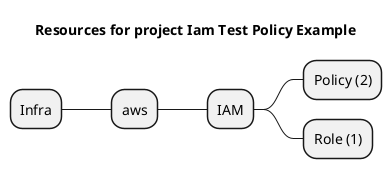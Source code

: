 @startmindmap
title Resources for project Iam Test Policy Example
skinparam monochrome true
+ Infra
++ aws
+++ IAM
++++ Policy (2)
++++ Role (1)
@endmindmap